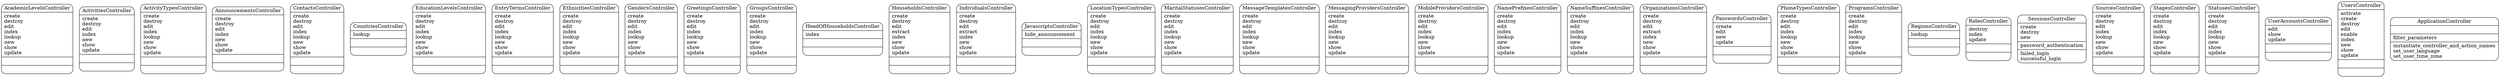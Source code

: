 digraph controllers_diagram {
	graph[overlap=false, splines=true]
	"AcademicLevelsController" [shape=Mrecord, label="{AcademicLevelsController|create\ldestroy\ledit\lindex\llookup\lnew\lshow\lupdate\l|\l|\l}"]
	"ActivitiesController" [shape=Mrecord, label="{ActivitiesController|create\ldestroy\ledit\lindex\lnew\lshow\lupdate\l|\l|\l}"]
	"ActivityTypesController" [shape=Mrecord, label="{ActivityTypesController|create\ldestroy\ledit\lindex\llookup\lnew\lshow\lupdate\l|\l|\l}"]
	"AnnouncementsController" [shape=Mrecord, label="{AnnouncementsController|create\ldestroy\ledit\lindex\lnew\lshow\lupdate\l|\l|\l}"]
	"ContactsController" [shape=Mrecord, label="{ContactsController|create\ldestroy\ledit\lindex\llookup\lnew\lshow\lupdate\l|\l|\l}"]
	"CountriesController" [shape=Mrecord, label="{CountriesController|lookup\l|\l|\l}"]
	"EducationLevelsController" [shape=Mrecord, label="{EducationLevelsController|create\ldestroy\ledit\lindex\llookup\lnew\lshow\lupdate\l|\l|\l}"]
	"EntryTermsController" [shape=Mrecord, label="{EntryTermsController|create\ldestroy\ledit\lindex\llookup\lnew\lshow\lupdate\l|\l|\l}"]
	"EthnicitiesController" [shape=Mrecord, label="{EthnicitiesController|create\ldestroy\ledit\lindex\llookup\lnew\lshow\lupdate\l|\l|\l}"]
	"GendersController" [shape=Mrecord, label="{GendersController|create\ldestroy\ledit\lindex\llookup\lnew\lshow\lupdate\l|\l|\l}"]
	"GreetingsController" [shape=Mrecord, label="{GreetingsController|create\ldestroy\ledit\lindex\llookup\lnew\lshow\lupdate\l|\l|\l}"]
	"GroupsController" [shape=Mrecord, label="{GroupsController|create\ldestroy\ledit\lindex\llookup\lnew\lshow\lupdate\l|\l|\l}"]
	"HeadOfHouseholdsController" [shape=Mrecord, label="{HeadOfHouseholdsController|index\l|\l|\l}"]
	"HouseholdsController" [shape=Mrecord, label="{HouseholdsController|create\ldestroy\ledit\lextract\lindex\lnew\lshow\lupdate\l|\l|\l}"]
	"IndividualsController" [shape=Mrecord, label="{IndividualsController|create\ldestroy\ledit\lextract\lindex\lnew\lshow\lupdate\l|\l|\l}"]
	"JavascriptsController" [shape=Mrecord, label="{JavascriptsController|hide_announcement\l|\l|\l}"]
	"LocationTypesController" [shape=Mrecord, label="{LocationTypesController|create\ldestroy\ledit\lindex\llookup\lnew\lshow\lupdate\l|\l|\l}"]
	"MaritalStatusesController" [shape=Mrecord, label="{MaritalStatusesController|create\ldestroy\ledit\lindex\llookup\lnew\lshow\lupdate\l|\l|\l}"]
	"MessageTemplatesController" [shape=Mrecord, label="{MessageTemplatesController|create\ldestroy\ledit\lindex\llookup\lnew\lshow\lupdate\l|\l|\l}"]
	"MessagingProvidersController" [shape=Mrecord, label="{MessagingProvidersController|create\ldestroy\ledit\lindex\llookup\lnew\lshow\lupdate\l|\l|\l}"]
	"MobileProvidersController" [shape=Mrecord, label="{MobileProvidersController|create\ldestroy\ledit\lindex\llookup\lnew\lshow\lupdate\l|\l|\l}"]
	"NamePrefixesController" [shape=Mrecord, label="{NamePrefixesController|create\ldestroy\ledit\lindex\llookup\lnew\lshow\lupdate\l|\l|\l}"]
	"NameSuffixesController" [shape=Mrecord, label="{NameSuffixesController|create\ldestroy\ledit\lindex\llookup\lnew\lshow\lupdate\l|\l|\l}"]
	"OrganizationsController" [shape=Mrecord, label="{OrganizationsController|create\ldestroy\ledit\lextract\lindex\lnew\lshow\lupdate\l|\l|\l}"]
	"PasswordsController" [shape=Mrecord, label="{PasswordsController|create\ledit\lnew\lupdate\l|\l|\l}"]
	"PhoneTypesController" [shape=Mrecord, label="{PhoneTypesController|create\ldestroy\ledit\lindex\llookup\lnew\lshow\lupdate\l|\l|\l}"]
	"ProgramsController" [shape=Mrecord, label="{ProgramsController|create\ldestroy\ledit\lindex\llookup\lnew\lshow\lupdate\l|\l|\l}"]
	"RegionsController" [shape=Mrecord, label="{RegionsController|lookup\l|\l|\l}"]
	"RolesController" [shape=Mrecord, label="{RolesController|destroy\lindex\lupdate\l|\l|\l}"]
	"SessionsController" [shape=Mrecord, label="{SessionsController|create\ldestroy\lnew\l|password_authentication\l|failed_login\lsuccessful_login\l}"]
	"SourcesController" [shape=Mrecord, label="{SourcesController|create\ldestroy\ledit\lindex\llookup\lnew\lshow\lupdate\l|\l|\l}"]
	"StagesController" [shape=Mrecord, label="{StagesController|create\ldestroy\ledit\lindex\llookup\lnew\lshow\lupdate\l|\l|\l}"]
	"StatusesController" [shape=Mrecord, label="{StatusesController|create\ldestroy\ledit\lindex\llookup\lnew\lshow\lupdate\l|\l|\l}"]
	"UserAccountsController" [shape=Mrecord, label="{UserAccountsController|edit\lshow\lupdate\l|\l|\l}"]
	"UsersController" [shape=Mrecord, label="{UsersController|activate\lcreate\ldestroy\ledit\lenable\lindex\lnew\lshow\lupdate\l|\l|\l}"]
	"ApplicationController" [shape=Mrecord, label="{ApplicationController|\l|filter_parameters\l|instantiate_controller_and_action_names\lset_user_language\lset_user_time_zone\l}"]
}
